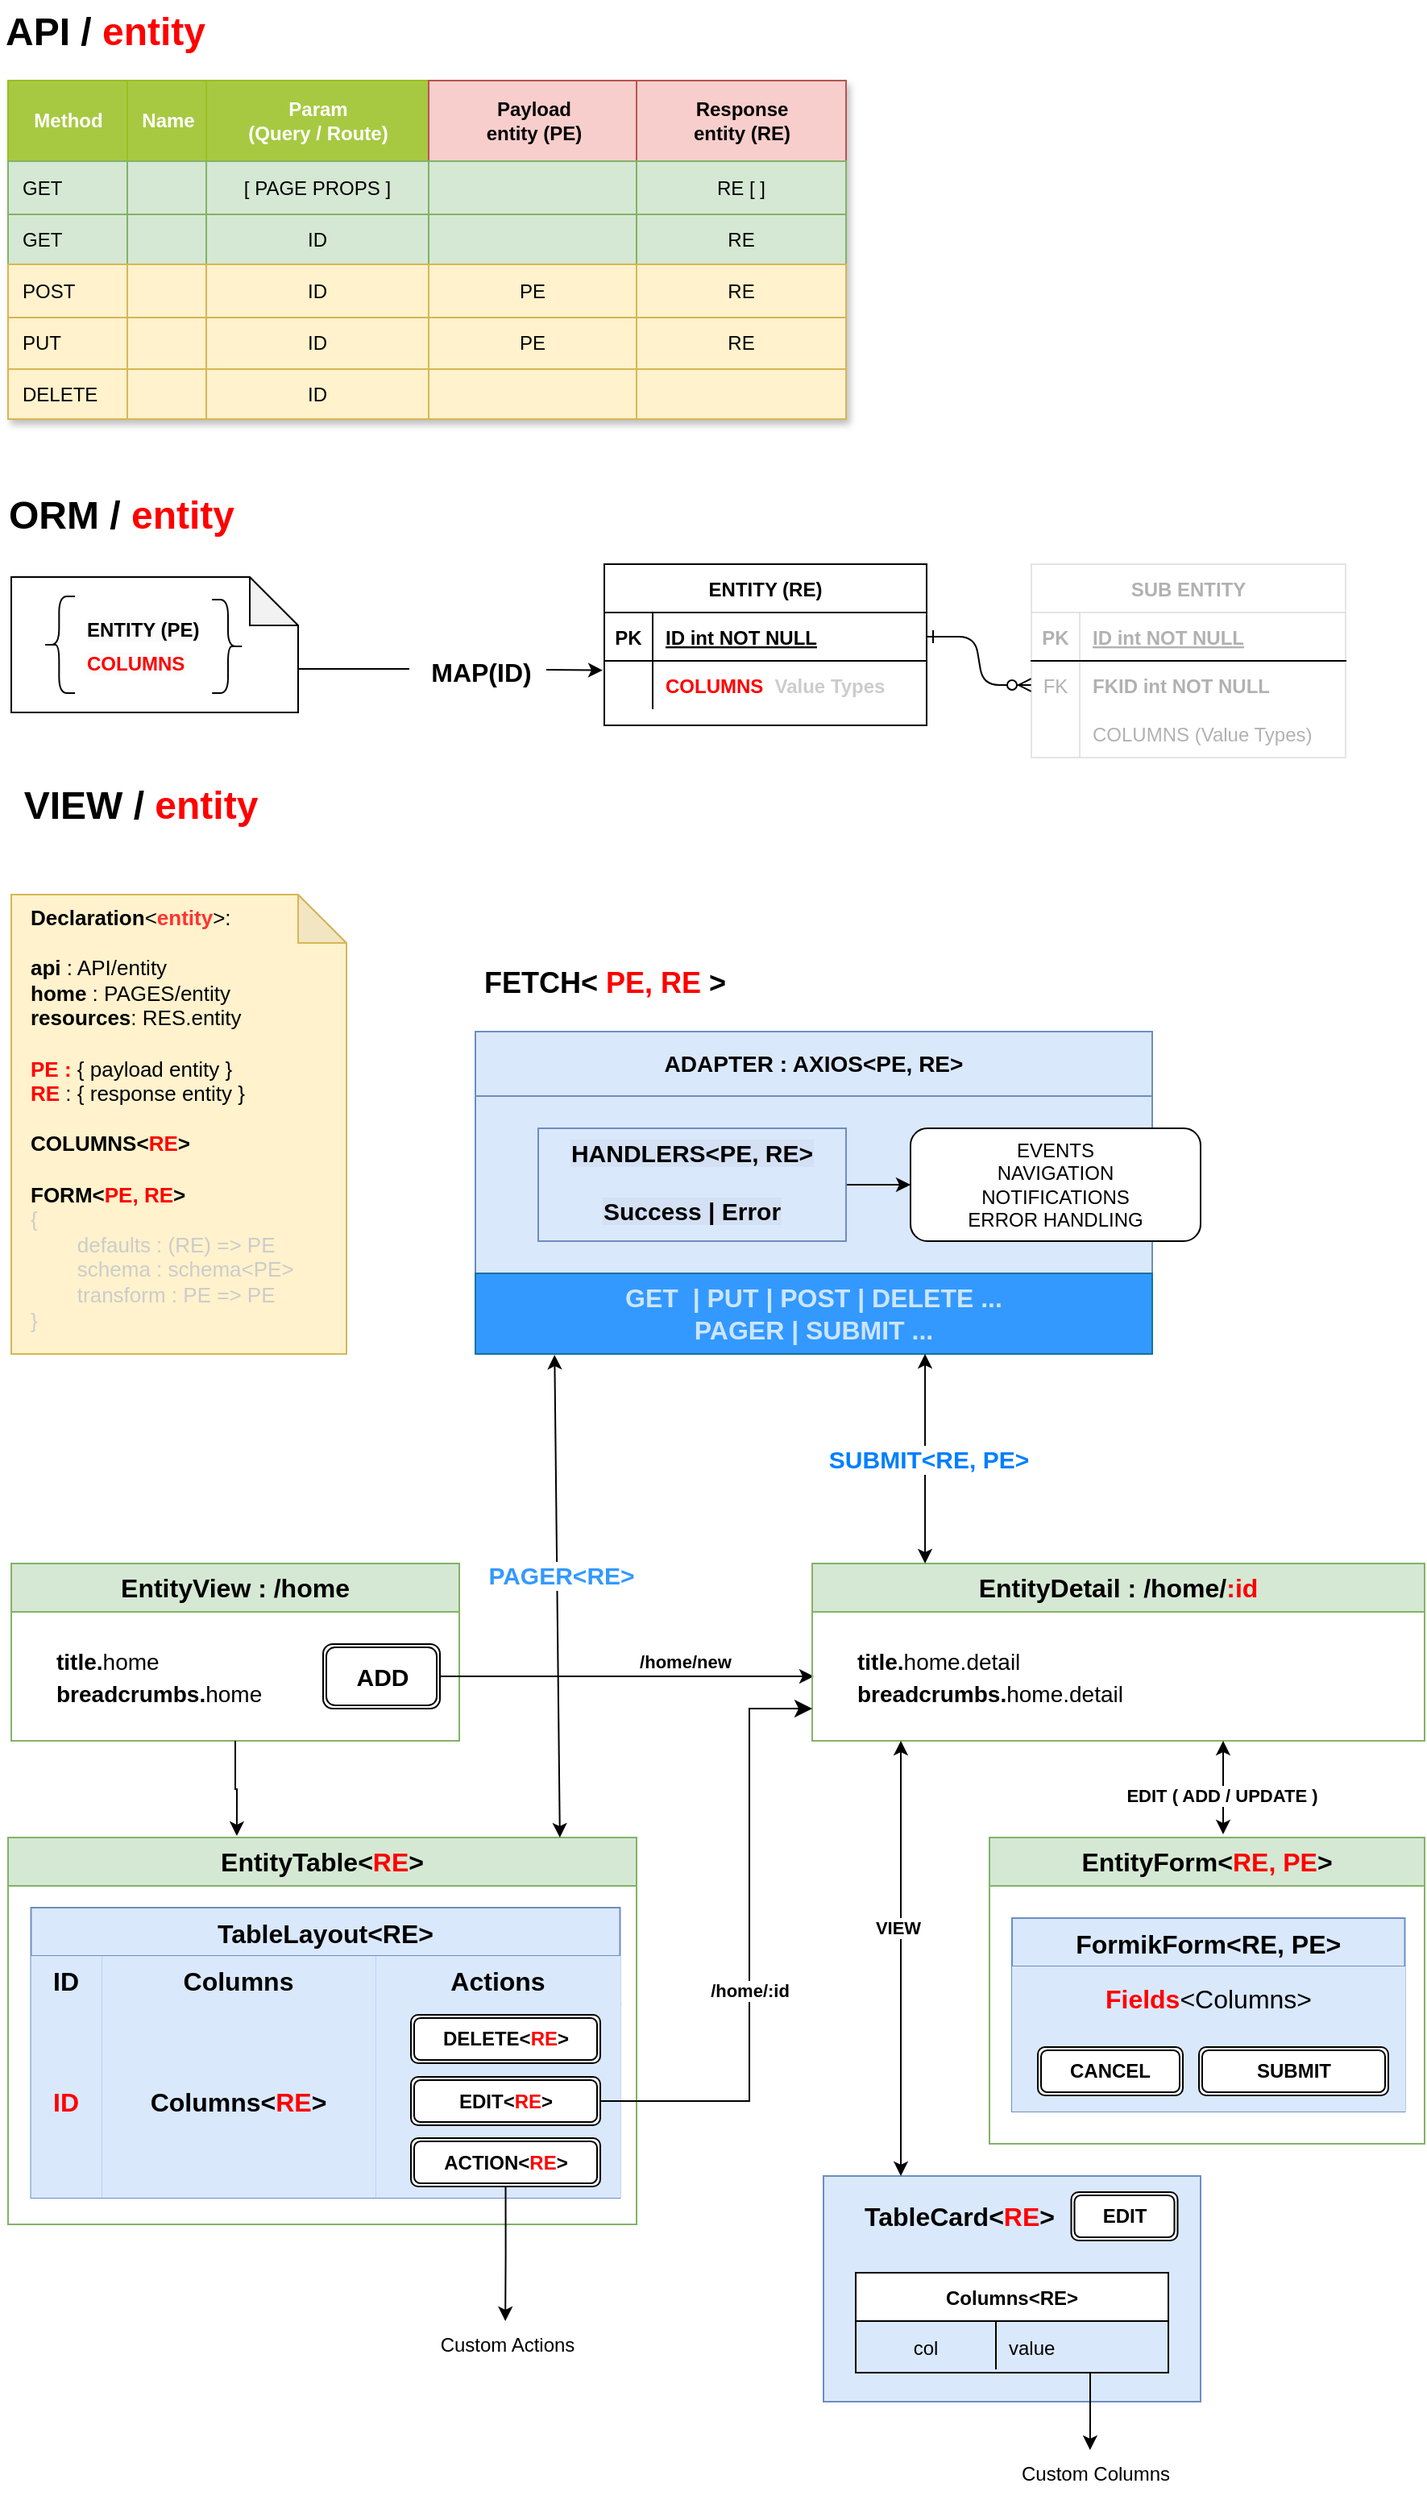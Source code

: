 <mxfile version="24.5.2" type="github">
  <diagram id="R2lEEEUBdFMjLlhIrx00" name="Page-1">
    <mxGraphModel dx="970" dy="598" grid="1" gridSize="10" guides="1" tooltips="1" connect="1" arrows="1" fold="1" page="1" pageScale="1" pageWidth="1169" pageHeight="827" math="0" shadow="0" extFonts="Permanent Marker^https://fonts.googleapis.com/css?family=Permanent+Marker">
      <root>
        <mxCell id="0" />
        <mxCell id="1" parent="0" />
        <mxCell id="C-vyLk0tnHw3VtMMgP7b-1" value="" style="edgeStyle=entityRelationEdgeStyle;endArrow=ERzeroToMany;startArrow=ERone;endFill=1;startFill=0;" parent="1" source="C-vyLk0tnHw3VtMMgP7b-24" target="C-vyLk0tnHw3VtMMgP7b-6" edge="1">
          <mxGeometry width="100" height="100" relative="1" as="geometry">
            <mxPoint x="340" y="1030" as="sourcePoint" />
            <mxPoint x="440" y="930" as="targetPoint" />
          </mxGeometry>
        </mxCell>
        <mxCell id="C-vyLk0tnHw3VtMMgP7b-2" value="SUB ENTITY" style="shape=table;startSize=30;container=1;collapsible=1;childLayout=tableLayout;fixedRows=1;rowLines=0;fontStyle=1;align=center;resizeLast=1;opacity=50;strokeColor=#CCCCCC;textOpacity=30;" parent="1" vertex="1">
          <mxGeometry x="725" y="430" width="195" height="120" as="geometry" />
        </mxCell>
        <mxCell id="C-vyLk0tnHw3VtMMgP7b-3" value="" style="shape=partialRectangle;collapsible=0;dropTarget=0;pointerEvents=0;fillColor=none;points=[[0,0.5],[1,0.5]];portConstraint=eastwest;top=0;left=0;right=0;bottom=1;" parent="C-vyLk0tnHw3VtMMgP7b-2" vertex="1">
          <mxGeometry y="30" width="195" height="30" as="geometry" />
        </mxCell>
        <mxCell id="C-vyLk0tnHw3VtMMgP7b-4" value="PK" style="shape=partialRectangle;overflow=hidden;connectable=0;fillColor=none;top=0;left=0;bottom=0;right=0;fontStyle=1;textOpacity=30;" parent="C-vyLk0tnHw3VtMMgP7b-3" vertex="1">
          <mxGeometry width="30" height="30" as="geometry">
            <mxRectangle width="30" height="30" as="alternateBounds" />
          </mxGeometry>
        </mxCell>
        <mxCell id="C-vyLk0tnHw3VtMMgP7b-5" value="ID int NOT NULL " style="shape=partialRectangle;overflow=hidden;connectable=0;fillColor=none;top=0;left=0;bottom=0;right=0;align=left;spacingLeft=6;fontStyle=5;textOpacity=30;" parent="C-vyLk0tnHw3VtMMgP7b-3" vertex="1">
          <mxGeometry x="30" width="165" height="30" as="geometry">
            <mxRectangle width="165" height="30" as="alternateBounds" />
          </mxGeometry>
        </mxCell>
        <mxCell id="C-vyLk0tnHw3VtMMgP7b-6" value="" style="shape=partialRectangle;collapsible=0;dropTarget=0;pointerEvents=0;fillColor=none;points=[[0,0.5],[1,0.5]];portConstraint=eastwest;top=0;left=0;right=0;bottom=0;" parent="C-vyLk0tnHw3VtMMgP7b-2" vertex="1">
          <mxGeometry y="60" width="195" height="30" as="geometry" />
        </mxCell>
        <mxCell id="C-vyLk0tnHw3VtMMgP7b-7" value="FK" style="shape=partialRectangle;overflow=hidden;connectable=0;fillColor=none;top=0;left=0;bottom=0;right=0;textOpacity=30;" parent="C-vyLk0tnHw3VtMMgP7b-6" vertex="1">
          <mxGeometry width="30" height="30" as="geometry">
            <mxRectangle width="30" height="30" as="alternateBounds" />
          </mxGeometry>
        </mxCell>
        <mxCell id="C-vyLk0tnHw3VtMMgP7b-8" value="FKID int NOT NULL" style="shape=partialRectangle;overflow=hidden;connectable=0;fillColor=none;top=0;left=0;bottom=0;right=0;align=left;spacingLeft=6;fontStyle=1;textOpacity=30;" parent="C-vyLk0tnHw3VtMMgP7b-6" vertex="1">
          <mxGeometry x="30" width="165" height="30" as="geometry">
            <mxRectangle width="165" height="30" as="alternateBounds" />
          </mxGeometry>
        </mxCell>
        <mxCell id="C-vyLk0tnHw3VtMMgP7b-9" value="" style="shape=partialRectangle;collapsible=0;dropTarget=0;pointerEvents=0;fillColor=none;points=[[0,0.5],[1,0.5]];portConstraint=eastwest;top=0;left=0;right=0;bottom=0;" parent="C-vyLk0tnHw3VtMMgP7b-2" vertex="1">
          <mxGeometry y="90" width="195" height="30" as="geometry" />
        </mxCell>
        <mxCell id="C-vyLk0tnHw3VtMMgP7b-10" value="" style="shape=partialRectangle;overflow=hidden;connectable=0;fillColor=none;top=0;left=0;bottom=0;right=0;textOpacity=30;" parent="C-vyLk0tnHw3VtMMgP7b-9" vertex="1">
          <mxGeometry width="30" height="30" as="geometry">
            <mxRectangle width="30" height="30" as="alternateBounds" />
          </mxGeometry>
        </mxCell>
        <mxCell id="C-vyLk0tnHw3VtMMgP7b-11" value="COLUMNS (Value Types)" style="shape=partialRectangle;overflow=hidden;connectable=0;fillColor=none;top=0;left=0;bottom=0;right=0;align=left;spacingLeft=6;textOpacity=30;" parent="C-vyLk0tnHw3VtMMgP7b-9" vertex="1">
          <mxGeometry x="30" width="165" height="30" as="geometry">
            <mxRectangle width="165" height="30" as="alternateBounds" />
          </mxGeometry>
        </mxCell>
        <mxCell id="C-vyLk0tnHw3VtMMgP7b-23" value="ENTITY (RE)" style="shape=table;startSize=30;container=1;collapsible=1;childLayout=tableLayout;fixedRows=1;rowLines=0;fontStyle=1;align=center;resizeLast=1;fontColor=#000000;" parent="1" vertex="1">
          <mxGeometry x="460" y="430" width="200" height="100" as="geometry" />
        </mxCell>
        <mxCell id="C-vyLk0tnHw3VtMMgP7b-24" value="" style="shape=partialRectangle;collapsible=0;dropTarget=0;pointerEvents=0;fillColor=none;points=[[0,0.5],[1,0.5]];portConstraint=eastwest;top=0;left=0;right=0;bottom=1;" parent="C-vyLk0tnHw3VtMMgP7b-23" vertex="1">
          <mxGeometry y="30" width="200" height="30" as="geometry" />
        </mxCell>
        <mxCell id="C-vyLk0tnHw3VtMMgP7b-25" value="PK" style="shape=partialRectangle;overflow=hidden;connectable=0;fillColor=none;top=0;left=0;bottom=0;right=0;fontStyle=1;" parent="C-vyLk0tnHw3VtMMgP7b-24" vertex="1">
          <mxGeometry width="30" height="30" as="geometry">
            <mxRectangle width="30" height="30" as="alternateBounds" />
          </mxGeometry>
        </mxCell>
        <mxCell id="C-vyLk0tnHw3VtMMgP7b-26" value="ID int NOT NULL " style="shape=partialRectangle;overflow=hidden;connectable=0;fillColor=none;top=0;left=0;bottom=0;right=0;align=left;spacingLeft=6;fontStyle=5;" parent="C-vyLk0tnHw3VtMMgP7b-24" vertex="1">
          <mxGeometry x="30" width="170" height="30" as="geometry">
            <mxRectangle width="170" height="30" as="alternateBounds" />
          </mxGeometry>
        </mxCell>
        <mxCell id="C-vyLk0tnHw3VtMMgP7b-27" value="" style="shape=partialRectangle;collapsible=0;dropTarget=0;pointerEvents=0;fillColor=none;points=[[0,0.5],[1,0.5]];portConstraint=eastwest;top=0;left=0;right=0;bottom=0;" parent="C-vyLk0tnHw3VtMMgP7b-23" vertex="1">
          <mxGeometry y="60" width="200" height="30" as="geometry" />
        </mxCell>
        <mxCell id="C-vyLk0tnHw3VtMMgP7b-28" value="" style="shape=partialRectangle;overflow=hidden;connectable=0;fillColor=none;top=0;left=0;bottom=0;right=0;" parent="C-vyLk0tnHw3VtMMgP7b-27" vertex="1">
          <mxGeometry width="30" height="30" as="geometry">
            <mxRectangle width="30" height="30" as="alternateBounds" />
          </mxGeometry>
        </mxCell>
        <mxCell id="C-vyLk0tnHw3VtMMgP7b-29" value="COLUMNS" style="shape=partialRectangle;overflow=hidden;connectable=0;fillColor=none;top=0;left=0;bottom=0;right=0;align=left;spacingLeft=6;fontColor=#FF0000;fontStyle=1" parent="C-vyLk0tnHw3VtMMgP7b-27" vertex="1">
          <mxGeometry x="30" width="170" height="30" as="geometry">
            <mxRectangle width="170" height="30" as="alternateBounds" />
          </mxGeometry>
        </mxCell>
        <mxCell id="YahrEmIbVGKIaJTnLxun-7" value="Assets" style="childLayout=tableLayout;recursiveResize=0;strokeColor=#98bf21;fillColor=#A7C942;shadow=1;" parent="1" vertex="1">
          <mxGeometry x="90" y="130" width="520" height="210" as="geometry" />
        </mxCell>
        <mxCell id="YahrEmIbVGKIaJTnLxun-8" style="shape=tableRow;horizontal=0;startSize=0;swimlaneHead=0;swimlaneBody=0;top=0;left=0;bottom=0;right=0;dropTarget=0;collapsible=0;recursiveResize=0;expand=0;fontStyle=0;strokeColor=inherit;fillColor=#ffffff;" parent="YahrEmIbVGKIaJTnLxun-7" vertex="1">
          <mxGeometry width="520" height="50" as="geometry" />
        </mxCell>
        <mxCell id="YahrEmIbVGKIaJTnLxun-68" value="Method" style="connectable=0;recursiveResize=0;strokeColor=inherit;fillColor=#A7C942;align=center;fontStyle=1;fontColor=#FFFFFF;html=1;" parent="YahrEmIbVGKIaJTnLxun-8" vertex="1">
          <mxGeometry width="74" height="50" as="geometry">
            <mxRectangle width="74" height="50" as="alternateBounds" />
          </mxGeometry>
        </mxCell>
        <mxCell id="YahrEmIbVGKIaJTnLxun-57" value="Name" style="connectable=0;recursiveResize=0;strokeColor=inherit;fillColor=#A7C942;align=center;fontStyle=1;fontColor=#FFFFFF;html=1;" parent="YahrEmIbVGKIaJTnLxun-8" vertex="1">
          <mxGeometry x="74" width="49" height="50" as="geometry">
            <mxRectangle width="49" height="50" as="alternateBounds" />
          </mxGeometry>
        </mxCell>
        <mxCell id="YahrEmIbVGKIaJTnLxun-9" value="Param&lt;div&gt;(Query / Route)&lt;/div&gt;" style="connectable=0;recursiveResize=0;strokeColor=inherit;fillColor=#A7C942;align=center;fontStyle=1;fontColor=#FFFFFF;html=1;" parent="YahrEmIbVGKIaJTnLxun-8" vertex="1">
          <mxGeometry x="123" width="138" height="50" as="geometry">
            <mxRectangle width="138" height="50" as="alternateBounds" />
          </mxGeometry>
        </mxCell>
        <mxCell id="YahrEmIbVGKIaJTnLxun-10" value="Payload&lt;div&gt;entity (PE)&lt;/div&gt;" style="connectable=0;recursiveResize=0;strokeColor=#b85450;fillColor=#f8cecc;align=center;fontStyle=1;html=1;" parent="YahrEmIbVGKIaJTnLxun-8" vertex="1">
          <mxGeometry x="261" width="129" height="50" as="geometry">
            <mxRectangle width="129" height="50" as="alternateBounds" />
          </mxGeometry>
        </mxCell>
        <mxCell id="YahrEmIbVGKIaJTnLxun-11" value="Response&lt;div&gt;entity (RE)&lt;/div&gt;" style="connectable=0;recursiveResize=0;strokeColor=#b85450;fillColor=#f8cecc;align=center;fontStyle=1;html=1;" parent="YahrEmIbVGKIaJTnLxun-8" vertex="1">
          <mxGeometry x="390" width="130" height="50" as="geometry">
            <mxRectangle width="130" height="50" as="alternateBounds" />
          </mxGeometry>
        </mxCell>
        <mxCell id="YahrEmIbVGKIaJTnLxun-12" value="" style="shape=tableRow;horizontal=0;startSize=0;swimlaneHead=0;swimlaneBody=0;top=0;left=0;bottom=0;right=0;dropTarget=0;collapsible=0;recursiveResize=0;expand=0;fontStyle=0;strokeColor=inherit;fillColor=#ffffff;" parent="YahrEmIbVGKIaJTnLxun-7" vertex="1">
          <mxGeometry y="50" width="520" height="33" as="geometry" />
        </mxCell>
        <mxCell id="YahrEmIbVGKIaJTnLxun-69" value="GET" style="connectable=0;recursiveResize=0;strokeColor=#82b366;fillColor=#d5e8d4;align=left;whiteSpace=wrap;html=1;spacingLeft=7;" parent="YahrEmIbVGKIaJTnLxun-12" vertex="1">
          <mxGeometry width="74" height="33" as="geometry">
            <mxRectangle width="74" height="33" as="alternateBounds" />
          </mxGeometry>
        </mxCell>
        <mxCell id="YahrEmIbVGKIaJTnLxun-58" value="" style="connectable=0;recursiveResize=0;strokeColor=#82b366;fillColor=#d5e8d4;align=center;whiteSpace=wrap;html=1;" parent="YahrEmIbVGKIaJTnLxun-12" vertex="1">
          <mxGeometry x="74" width="49" height="33" as="geometry">
            <mxRectangle width="49" height="33" as="alternateBounds" />
          </mxGeometry>
        </mxCell>
        <mxCell id="YahrEmIbVGKIaJTnLxun-13" value="[ PAGE PROPS ]" style="connectable=0;recursiveResize=0;strokeColor=#82b366;fillColor=#d5e8d4;align=center;whiteSpace=wrap;html=1;" parent="YahrEmIbVGKIaJTnLxun-12" vertex="1">
          <mxGeometry x="123" width="138" height="33" as="geometry">
            <mxRectangle width="138" height="33" as="alternateBounds" />
          </mxGeometry>
        </mxCell>
        <mxCell id="YahrEmIbVGKIaJTnLxun-14" value="" style="connectable=0;recursiveResize=0;strokeColor=#82b366;fillColor=#d5e8d4;align=center;whiteSpace=wrap;html=1;" parent="YahrEmIbVGKIaJTnLxun-12" vertex="1">
          <mxGeometry x="261" width="129" height="33" as="geometry">
            <mxRectangle width="129" height="33" as="alternateBounds" />
          </mxGeometry>
        </mxCell>
        <mxCell id="YahrEmIbVGKIaJTnLxun-15" value="RE [ ]" style="connectable=0;recursiveResize=0;strokeColor=#82b366;fillColor=#d5e8d4;align=center;whiteSpace=wrap;html=1;" parent="YahrEmIbVGKIaJTnLxun-12" vertex="1">
          <mxGeometry x="390" width="130" height="33" as="geometry">
            <mxRectangle width="130" height="33" as="alternateBounds" />
          </mxGeometry>
        </mxCell>
        <mxCell id="YahrEmIbVGKIaJTnLxun-16" value="" style="shape=tableRow;horizontal=0;startSize=0;swimlaneHead=0;swimlaneBody=0;top=0;left=0;bottom=0;right=0;dropTarget=0;collapsible=0;recursiveResize=0;expand=0;fontStyle=1;strokeColor=inherit;fillColor=#EAF2D3;" parent="YahrEmIbVGKIaJTnLxun-7" vertex="1">
          <mxGeometry y="83" width="520" height="31" as="geometry" />
        </mxCell>
        <mxCell id="YahrEmIbVGKIaJTnLxun-70" value="GET" style="connectable=0;recursiveResize=0;strokeColor=#82b366;fillColor=#d5e8d4;whiteSpace=wrap;html=1;align=left;spacingLeft=7;" parent="YahrEmIbVGKIaJTnLxun-16" vertex="1">
          <mxGeometry width="74" height="31" as="geometry">
            <mxRectangle width="74" height="31" as="alternateBounds" />
          </mxGeometry>
        </mxCell>
        <mxCell id="YahrEmIbVGKIaJTnLxun-59" value="" style="connectable=0;recursiveResize=0;strokeColor=#82b366;fillColor=#d5e8d4;whiteSpace=wrap;html=1;" parent="YahrEmIbVGKIaJTnLxun-16" vertex="1">
          <mxGeometry x="74" width="49" height="31" as="geometry">
            <mxRectangle width="49" height="31" as="alternateBounds" />
          </mxGeometry>
        </mxCell>
        <mxCell id="YahrEmIbVGKIaJTnLxun-17" value="ID" style="connectable=0;recursiveResize=0;strokeColor=#82b366;fillColor=#d5e8d4;whiteSpace=wrap;html=1;" parent="YahrEmIbVGKIaJTnLxun-16" vertex="1">
          <mxGeometry x="123" width="138" height="31" as="geometry">
            <mxRectangle width="138" height="31" as="alternateBounds" />
          </mxGeometry>
        </mxCell>
        <mxCell id="YahrEmIbVGKIaJTnLxun-18" value="" style="connectable=0;recursiveResize=0;strokeColor=#82b366;fillColor=#d5e8d4;whiteSpace=wrap;html=1;" parent="YahrEmIbVGKIaJTnLxun-16" vertex="1">
          <mxGeometry x="261" width="129" height="31" as="geometry">
            <mxRectangle width="129" height="31" as="alternateBounds" />
          </mxGeometry>
        </mxCell>
        <mxCell id="YahrEmIbVGKIaJTnLxun-19" value="RE" style="connectable=0;recursiveResize=0;strokeColor=#82b366;fillColor=#d5e8d4;whiteSpace=wrap;html=1;" parent="YahrEmIbVGKIaJTnLxun-16" vertex="1">
          <mxGeometry x="390" width="130" height="31" as="geometry">
            <mxRectangle width="130" height="31" as="alternateBounds" />
          </mxGeometry>
        </mxCell>
        <mxCell id="YahrEmIbVGKIaJTnLxun-20" value="" style="shape=tableRow;horizontal=0;startSize=0;swimlaneHead=0;swimlaneBody=0;top=0;left=0;bottom=0;right=0;dropTarget=0;collapsible=0;recursiveResize=0;expand=0;fontStyle=0;strokeColor=inherit;fillColor=#ffffff;" parent="YahrEmIbVGKIaJTnLxun-7" vertex="1">
          <mxGeometry y="114" width="520" height="33" as="geometry" />
        </mxCell>
        <mxCell id="YahrEmIbVGKIaJTnLxun-71" value="POST" style="connectable=0;recursiveResize=0;strokeColor=#d6b656;fillColor=#fff2cc;fontStyle=0;align=left;whiteSpace=wrap;html=1;spacingLeft=7;" parent="YahrEmIbVGKIaJTnLxun-20" vertex="1">
          <mxGeometry width="74" height="33" as="geometry">
            <mxRectangle width="74" height="33" as="alternateBounds" />
          </mxGeometry>
        </mxCell>
        <mxCell id="YahrEmIbVGKIaJTnLxun-60" style="connectable=0;recursiveResize=0;strokeColor=#d6b656;fillColor=#fff2cc;fontStyle=0;align=center;whiteSpace=wrap;html=1;" parent="YahrEmIbVGKIaJTnLxun-20" vertex="1">
          <mxGeometry x="74" width="49" height="33" as="geometry">
            <mxRectangle width="49" height="33" as="alternateBounds" />
          </mxGeometry>
        </mxCell>
        <mxCell id="YahrEmIbVGKIaJTnLxun-21" value="ID" style="connectable=0;recursiveResize=0;strokeColor=#d6b656;fillColor=#fff2cc;fontStyle=0;align=center;whiteSpace=wrap;html=1;" parent="YahrEmIbVGKIaJTnLxun-20" vertex="1">
          <mxGeometry x="123" width="138" height="33" as="geometry">
            <mxRectangle width="138" height="33" as="alternateBounds" />
          </mxGeometry>
        </mxCell>
        <mxCell id="YahrEmIbVGKIaJTnLxun-22" value="PE" style="connectable=0;recursiveResize=0;strokeColor=#d6b656;fillColor=#fff2cc;fontStyle=0;align=center;whiteSpace=wrap;html=1;" parent="YahrEmIbVGKIaJTnLxun-20" vertex="1">
          <mxGeometry x="261" width="129" height="33" as="geometry">
            <mxRectangle width="129" height="33" as="alternateBounds" />
          </mxGeometry>
        </mxCell>
        <mxCell id="YahrEmIbVGKIaJTnLxun-23" value="RE" style="connectable=0;recursiveResize=0;strokeColor=#d6b656;fillColor=#fff2cc;fontStyle=0;align=center;whiteSpace=wrap;html=1;" parent="YahrEmIbVGKIaJTnLxun-20" vertex="1">
          <mxGeometry x="390" width="130" height="33" as="geometry">
            <mxRectangle width="130" height="33" as="alternateBounds" />
          </mxGeometry>
        </mxCell>
        <mxCell id="YahrEmIbVGKIaJTnLxun-24" value="" style="shape=tableRow;horizontal=0;startSize=0;swimlaneHead=0;swimlaneBody=0;top=0;left=0;bottom=0;right=0;dropTarget=0;collapsible=0;recursiveResize=0;expand=0;fontStyle=1;strokeColor=inherit;fillColor=#EAF2D3;" parent="YahrEmIbVGKIaJTnLxun-7" vertex="1">
          <mxGeometry y="147" width="520" height="32" as="geometry" />
        </mxCell>
        <mxCell id="YahrEmIbVGKIaJTnLxun-72" value="PUT" style="connectable=0;recursiveResize=0;strokeColor=#d6b656;fillColor=#fff2cc;whiteSpace=wrap;html=1;align=left;spacingLeft=7;" parent="YahrEmIbVGKIaJTnLxun-24" vertex="1">
          <mxGeometry width="74" height="32" as="geometry">
            <mxRectangle width="74" height="32" as="alternateBounds" />
          </mxGeometry>
        </mxCell>
        <mxCell id="YahrEmIbVGKIaJTnLxun-61" style="connectable=0;recursiveResize=0;strokeColor=#d6b656;fillColor=#fff2cc;whiteSpace=wrap;html=1;" parent="YahrEmIbVGKIaJTnLxun-24" vertex="1">
          <mxGeometry x="74" width="49" height="32" as="geometry">
            <mxRectangle width="49" height="32" as="alternateBounds" />
          </mxGeometry>
        </mxCell>
        <mxCell id="YahrEmIbVGKIaJTnLxun-25" value="ID" style="connectable=0;recursiveResize=0;strokeColor=#d6b656;fillColor=#fff2cc;whiteSpace=wrap;html=1;" parent="YahrEmIbVGKIaJTnLxun-24" vertex="1">
          <mxGeometry x="123" width="138" height="32" as="geometry">
            <mxRectangle width="138" height="32" as="alternateBounds" />
          </mxGeometry>
        </mxCell>
        <mxCell id="YahrEmIbVGKIaJTnLxun-26" value="PE" style="connectable=0;recursiveResize=0;strokeColor=#d6b656;fillColor=#fff2cc;whiteSpace=wrap;html=1;" parent="YahrEmIbVGKIaJTnLxun-24" vertex="1">
          <mxGeometry x="261" width="129" height="32" as="geometry">
            <mxRectangle width="129" height="32" as="alternateBounds" />
          </mxGeometry>
        </mxCell>
        <mxCell id="YahrEmIbVGKIaJTnLxun-27" value="RE" style="connectable=0;recursiveResize=0;strokeColor=#d6b656;fillColor=#fff2cc;whiteSpace=wrap;html=1;" parent="YahrEmIbVGKIaJTnLxun-24" vertex="1">
          <mxGeometry x="390" width="130" height="32" as="geometry">
            <mxRectangle width="130" height="32" as="alternateBounds" />
          </mxGeometry>
        </mxCell>
        <mxCell id="YahrEmIbVGKIaJTnLxun-62" style="shape=tableRow;horizontal=0;startSize=0;swimlaneHead=0;swimlaneBody=0;top=0;left=0;bottom=0;right=0;dropTarget=0;collapsible=0;recursiveResize=0;expand=0;fontStyle=1;strokeColor=inherit;fillColor=#EAF2D3;" parent="YahrEmIbVGKIaJTnLxun-7" vertex="1">
          <mxGeometry y="179" width="520" height="31" as="geometry" />
        </mxCell>
        <mxCell id="YahrEmIbVGKIaJTnLxun-73" value="DELETE" style="connectable=0;recursiveResize=0;whiteSpace=wrap;html=1;align=left;spacingLeft=7;fillColor=#fff2cc;strokeColor=#d6b656;" parent="YahrEmIbVGKIaJTnLxun-62" vertex="1">
          <mxGeometry width="74" height="31" as="geometry">
            <mxRectangle width="74" height="31" as="alternateBounds" />
          </mxGeometry>
        </mxCell>
        <mxCell id="YahrEmIbVGKIaJTnLxun-63" style="connectable=0;recursiveResize=0;whiteSpace=wrap;html=1;fillColor=#fff2cc;strokeColor=#d6b656;" parent="YahrEmIbVGKIaJTnLxun-62" vertex="1">
          <mxGeometry x="74" width="49" height="31" as="geometry">
            <mxRectangle width="49" height="31" as="alternateBounds" />
          </mxGeometry>
        </mxCell>
        <mxCell id="YahrEmIbVGKIaJTnLxun-64" value="ID" style="connectable=0;recursiveResize=0;whiteSpace=wrap;html=1;fillColor=#fff2cc;strokeColor=#d6b656;" parent="YahrEmIbVGKIaJTnLxun-62" vertex="1">
          <mxGeometry x="123" width="138" height="31" as="geometry">
            <mxRectangle width="138" height="31" as="alternateBounds" />
          </mxGeometry>
        </mxCell>
        <mxCell id="YahrEmIbVGKIaJTnLxun-65" style="connectable=0;recursiveResize=0;whiteSpace=wrap;html=1;fillColor=#fff2cc;strokeColor=#d6b656;" parent="YahrEmIbVGKIaJTnLxun-62" vertex="1">
          <mxGeometry x="261" width="129" height="31" as="geometry">
            <mxRectangle width="129" height="31" as="alternateBounds" />
          </mxGeometry>
        </mxCell>
        <mxCell id="YahrEmIbVGKIaJTnLxun-66" style="connectable=0;recursiveResize=0;whiteSpace=wrap;html=1;fillColor=#fff2cc;strokeColor=#d6b656;" parent="YahrEmIbVGKIaJTnLxun-62" vertex="1">
          <mxGeometry x="390" width="130" height="31" as="geometry">
            <mxRectangle width="130" height="31" as="alternateBounds" />
          </mxGeometry>
        </mxCell>
        <mxCell id="YahrEmIbVGKIaJTnLxun-81" value="API /&amp;nbsp;&lt;font color=&quot;#ff0000&quot;&gt;entity&lt;/font&gt;" style="text;strokeColor=none;fillColor=none;html=1;fontSize=24;fontStyle=1;verticalAlign=middle;align=center;" parent="1" vertex="1">
          <mxGeometry x="100" y="80" width="100" height="40" as="geometry" />
        </mxCell>
        <mxCell id="YahrEmIbVGKIaJTnLxun-82" value="ORM /&amp;nbsp;&lt;font color=&quot;#ff0000&quot;&gt;entity&lt;/font&gt;" style="text;strokeColor=none;fillColor=none;html=1;fontSize=24;fontStyle=1;verticalAlign=middle;align=center;" parent="1" vertex="1">
          <mxGeometry x="110" y="380" width="100" height="40" as="geometry" />
        </mxCell>
        <UserObject label="&lt;b&gt;Value Types&lt;/b&gt;" placeholders="1" name="Variable" id="YahrEmIbVGKIaJTnLxun-83">
          <mxCell style="text;html=1;strokeColor=none;fillColor=none;align=center;verticalAlign=middle;whiteSpace=wrap;overflow=hidden;fontColor=#CCCCCC;" parent="1" vertex="1">
            <mxGeometry x="560" y="496" width="80" height="20" as="geometry" />
          </mxCell>
        </UserObject>
        <mxCell id="YahrEmIbVGKIaJTnLxun-85" value="VIEW /&amp;nbsp;&lt;font color=&quot;#ff0000&quot;&gt;entity&lt;/font&gt;" style="text;strokeColor=none;fillColor=none;html=1;fontSize=24;fontStyle=1;verticalAlign=middle;align=center;" parent="1" vertex="1">
          <mxGeometry x="122" y="560" width="100" height="40" as="geometry" />
        </mxCell>
        <mxCell id="YahrEmIbVGKIaJTnLxun-86" value="&lt;font style=&quot;font-size: 13px;&quot;&gt;&lt;b style=&quot;font-size: 13px;&quot;&gt;Declaration&lt;/b&gt;&amp;lt;&lt;b style=&quot;font-size: 13px;&quot;&gt;&lt;font color=&quot;#ff3333&quot; style=&quot;font-size: 13px;&quot;&gt;entity&lt;/font&gt;&lt;/b&gt;&amp;gt;:&lt;/font&gt;&lt;div style=&quot;font-size: 13px;&quot;&gt;&lt;font style=&quot;font-size: 13px;&quot;&gt;&lt;br style=&quot;font-size: 13px;&quot;&gt;&lt;/font&gt;&lt;div style=&quot;font-size: 13px;&quot;&gt;&lt;font style=&quot;font-size: 13px;&quot;&gt;&lt;b style=&quot;font-size: 13px;&quot;&gt;api&lt;/b&gt; : API/entity&lt;/font&gt;&lt;/div&gt;&lt;div style=&quot;font-size: 13px;&quot;&gt;&lt;font style=&quot;font-size: 13px;&quot;&gt;&lt;b style=&quot;font-size: 13px;&quot;&gt;home&lt;/b&gt; : PAGES/entity&lt;/font&gt;&lt;/div&gt;&lt;div style=&quot;font-size: 13px;&quot;&gt;&lt;span style=&quot;background-color: initial; font-size: 13px;&quot;&gt;&lt;font style=&quot;font-size: 13px;&quot;&gt;&lt;b style=&quot;font-size: 13px;&quot;&gt;resources&lt;/b&gt;: RES.entity&lt;/font&gt;&lt;/span&gt;&lt;/div&gt;&lt;div style=&quot;font-size: 13px;&quot;&gt;&lt;span style=&quot;background-color: initial; font-size: 13px;&quot;&gt;&lt;font style=&quot;font-size: 13px;&quot;&gt;&lt;br style=&quot;font-size: 13px;&quot;&gt;&lt;/font&gt;&lt;/span&gt;&lt;/div&gt;&lt;div style=&quot;font-size: 13px;&quot;&gt;&lt;div style=&quot;font-size: 13px;&quot;&gt;&lt;font style=&quot;font-size: 13px;&quot;&gt;&lt;b style=&quot;font-size: 13px;&quot;&gt;&lt;font color=&quot;#ff0000&quot; style=&quot;font-size: 13px;&quot;&gt;PE :&lt;/font&gt;&lt;/b&gt;&amp;nbsp;{ payload entity }&lt;/font&gt;&lt;/div&gt;&lt;div style=&quot;font-size: 13px;&quot;&gt;&lt;font style=&quot;font-size: 13px;&quot;&gt;&lt;font color=&quot;#ff0000&quot; style=&quot;background-color: initial; font-size: 13px;&quot;&gt;&lt;b style=&quot;font-size: 13px;&quot;&gt;RE&lt;/b&gt;&lt;/font&gt;&lt;span style=&quot;background-color: initial; font-size: 13px;&quot;&gt;&amp;nbsp;:&lt;/span&gt;&lt;span style=&quot;background-color: initial; font-size: 13px;&quot;&gt;&amp;nbsp;{ response entity }&lt;/span&gt;&lt;/font&gt;&lt;/div&gt;&lt;/div&gt;&lt;div style=&quot;font-size: 13px;&quot;&gt;&lt;span style=&quot;background-color: initial; font-size: 13px;&quot;&gt;&lt;font style=&quot;font-size: 13px;&quot;&gt;&lt;br style=&quot;font-size: 13px;&quot;&gt;&lt;/font&gt;&lt;/span&gt;&lt;/div&gt;&lt;div style=&quot;font-size: 13px;&quot;&gt;&lt;span style=&quot;background-color: initial; font-size: 13px;&quot;&gt;&lt;b style=&quot;font-size: 13px;&quot;&gt;&lt;font style=&quot;font-size: 13px;&quot;&gt;COLUMNS&amp;lt;&lt;font color=&quot;#ff0000&quot; style=&quot;font-size: 13px;&quot;&gt;RE&lt;/font&gt;&amp;gt;&lt;/font&gt;&lt;/b&gt;&lt;/span&gt;&lt;/div&gt;&lt;div style=&quot;font-size: 13px;&quot;&gt;&lt;span style=&quot;background-color: initial; font-size: 13px;&quot;&gt;&lt;b style=&quot;font-size: 13px;&quot;&gt;&lt;font style=&quot;font-size: 13px;&quot;&gt;&lt;br style=&quot;font-size: 13px;&quot;&gt;&lt;/font&gt;&lt;/b&gt;&lt;/span&gt;&lt;/div&gt;&lt;div style=&quot;font-size: 13px;&quot;&gt;&lt;div style=&quot;font-size: 13px;&quot;&gt;&lt;b style=&quot;font-size: 13px;&quot;&gt;&lt;font style=&quot;font-size: 13px;&quot;&gt;&lt;span style=&quot;background-color: initial; font-size: 13px;&quot;&gt;FORM&amp;lt;&lt;font color=&quot;#ff0000&quot; style=&quot;font-size: 13px;&quot;&gt;PE,&lt;/font&gt; &lt;font color=&quot;#ff0000&quot; style=&quot;font-size: 13px;&quot;&gt;RE&lt;/font&gt;&amp;gt;&lt;/span&gt;&lt;br style=&quot;font-size: 13px;&quot;&gt;&lt;/font&gt;&lt;/b&gt;&lt;/div&gt;&lt;/div&gt;&lt;/div&gt;&lt;div style=&quot;font-size: 13px;&quot;&gt;&lt;span style=&quot;background-color: initial; font-size: 13px;&quot;&gt;&lt;font color=&quot;#cccccc&quot; style=&quot;font-size: 13px;&quot;&gt;{&lt;/font&gt;&lt;/span&gt;&lt;/div&gt;&lt;div style=&quot;font-size: 13px;&quot;&gt;&lt;span style=&quot;background-color: initial; font-size: 13px;&quot;&gt;&lt;font color=&quot;#cccccc&quot; style=&quot;font-size: 13px;&quot;&gt;&lt;span style=&quot;white-space: pre; font-size: 13px;&quot;&gt;&#x9;&lt;/span&gt;defaults : (RE) =&amp;gt; PE&lt;br style=&quot;font-size: 13px;&quot;&gt;&lt;/font&gt;&lt;/span&gt;&lt;/div&gt;&lt;div style=&quot;font-size: 13px;&quot;&gt;&lt;span style=&quot;background-color: initial; font-size: 13px;&quot;&gt;&lt;font color=&quot;#cccccc&quot; style=&quot;font-size: 13px;&quot;&gt;&lt;span style=&quot;white-space: pre; font-size: 13px;&quot;&gt;&#x9;&lt;/span&gt;schema : schema&amp;lt;PE&amp;gt;&lt;/font&gt;&lt;/span&gt;&lt;/div&gt;&lt;div style=&quot;font-size: 13px;&quot;&gt;&lt;span style=&quot;background-color: initial; font-size: 13px;&quot;&gt;&lt;font color=&quot;#cccccc&quot; style=&quot;font-size: 13px;&quot;&gt;&lt;span style=&quot;white-space: pre; font-size: 13px;&quot;&gt;&#x9;&lt;/span&gt;transform : PE =&amp;gt; PE&amp;nbsp;&lt;br style=&quot;font-size: 13px;&quot;&gt;&lt;/font&gt;&lt;/span&gt;&lt;/div&gt;&lt;div style=&quot;font-size: 13px;&quot;&gt;&lt;span style=&quot;background-color: initial; font-size: 13px;&quot;&gt;&lt;font color=&quot;#cccccc&quot; style=&quot;font-size: 13px;&quot;&gt;}&lt;/font&gt;&lt;/span&gt;&lt;/div&gt;" style="shape=note;whiteSpace=wrap;html=1;backgroundOutline=1;darkOpacity=0.05;align=left;spacingLeft=10;verticalAlign=top;fontSize=13;fillColor=#fff2cc;strokeColor=#d6b656;" parent="1" vertex="1">
          <mxGeometry x="92" y="635" width="208" height="285" as="geometry" />
        </mxCell>
        <mxCell id="K0PCjT4belstwywt3aMA-4" value="FETCH&amp;lt;&amp;nbsp;&lt;font style=&quot;font-size: 18px;&quot; color=&quot;#ff0000&quot;&gt;PE, RE&amp;nbsp;&lt;/font&gt;&lt;font style=&quot;font-size: 18px;&quot;&gt;&amp;gt;&lt;/font&gt;" style="text;strokeColor=none;fillColor=none;html=1;fontSize=18;fontStyle=1;verticalAlign=middle;align=center;" vertex="1" parent="1">
          <mxGeometry x="410" y="670" width="100" height="40" as="geometry" />
        </mxCell>
        <mxCell id="K0PCjT4belstwywt3aMA-7" value="&lt;font style=&quot;font-size: 16px;&quot;&gt;EntityView : /home&lt;/font&gt;" style="swimlane;whiteSpace=wrap;html=1;startSize=30;fillColor=#d5e8d4;strokeColor=#82b366;" vertex="1" parent="1">
          <mxGeometry x="92" y="1050" width="278" height="110" as="geometry" />
        </mxCell>
        <mxCell id="K0PCjT4belstwywt3aMA-88" style="edgeStyle=orthogonalEdgeStyle;rounded=0;orthogonalLoop=1;jettySize=auto;html=1;exitX=1;exitY=0.5;exitDx=0;exitDy=0;" edge="1" parent="K0PCjT4belstwywt3aMA-7" source="K0PCjT4belstwywt3aMA-23">
          <mxGeometry relative="1" as="geometry">
            <mxPoint x="498" y="70" as="targetPoint" />
          </mxGeometry>
        </mxCell>
        <mxCell id="K0PCjT4belstwywt3aMA-120" value="&lt;span style=&quot;font-weight: 700; text-align: right;&quot;&gt;&amp;nbsp;/home/new&amp;nbsp;&lt;/span&gt;" style="edgeLabel;html=1;align=left;verticalAlign=bottom;resizable=0;points=[];labelPosition=right;verticalLabelPosition=top;" vertex="1" connectable="0" parent="K0PCjT4belstwywt3aMA-88">
          <mxGeometry x="0.028" y="1" relative="1" as="geometry">
            <mxPoint as="offset" />
          </mxGeometry>
        </mxCell>
        <mxCell id="K0PCjT4belstwywt3aMA-23" value="&lt;b&gt;&lt;font style=&quot;font-size: 15px;&quot;&gt;ADD&lt;/font&gt;&lt;/b&gt;" style="shape=ext;double=1;rounded=1;whiteSpace=wrap;html=1;" vertex="1" parent="K0PCjT4belstwywt3aMA-7">
          <mxGeometry x="193.5" y="50" width="72.5" height="40" as="geometry" />
        </mxCell>
        <UserObject label="&lt;b style=&quot;font-size: 14px;&quot;&gt;breadcrumbs.&lt;/b&gt;home" placeholders="1" name="Variable" id="K0PCjT4belstwywt3aMA-26">
          <mxCell style="text;html=1;strokeColor=none;fillColor=none;align=left;verticalAlign=middle;whiteSpace=wrap;overflow=hidden;fontSize=14;" vertex="1" parent="K0PCjT4belstwywt3aMA-7">
            <mxGeometry x="26" y="70" width="167.5" height="20" as="geometry" />
          </mxCell>
        </UserObject>
        <UserObject label="&lt;b style=&quot;font-size: 14px;&quot;&gt;title.&lt;/b&gt;home" placeholders="1" name="Variable" id="K0PCjT4belstwywt3aMA-29">
          <mxCell style="text;html=1;strokeColor=none;fillColor=none;align=left;verticalAlign=middle;whiteSpace=wrap;overflow=hidden;fontSize=14;" vertex="1" parent="K0PCjT4belstwywt3aMA-7">
            <mxGeometry x="26" y="50" width="167.5" height="20" as="geometry" />
          </mxCell>
        </UserObject>
        <mxCell id="K0PCjT4belstwywt3aMA-46" value="&lt;font style=&quot;font-size: 16px;&quot;&gt;EntityDetail : /home/&lt;font style=&quot;font-size: 16px;&quot; color=&quot;#ff0000&quot;&gt;:id&lt;/font&gt;&lt;/font&gt;" style="swimlane;whiteSpace=wrap;html=1;startSize=30;fillColor=#d5e8d4;strokeColor=#82b366;" vertex="1" parent="1">
          <mxGeometry x="589" y="1050" width="380" height="110" as="geometry" />
        </mxCell>
        <UserObject label="&lt;b style=&quot;font-size: 14px;&quot;&gt;breadcrumbs.&lt;/b&gt;home.detail" placeholders="1" name="Variable" id="K0PCjT4belstwywt3aMA-58">
          <mxCell style="text;html=1;strokeColor=none;fillColor=none;align=left;verticalAlign=middle;whiteSpace=wrap;overflow=hidden;fontSize=14;" vertex="1" parent="K0PCjT4belstwywt3aMA-46">
            <mxGeometry x="26" y="70" width="167.5" height="20" as="geometry" />
          </mxCell>
        </UserObject>
        <UserObject label="&lt;b style=&quot;font-size: 14px;&quot;&gt;title.&lt;/b&gt;home.detail" placeholders="1" name="Variable" id="K0PCjT4belstwywt3aMA-59">
          <mxCell style="text;html=1;strokeColor=none;fillColor=none;align=left;verticalAlign=middle;whiteSpace=wrap;overflow=hidden;fontSize=14;" vertex="1" parent="K0PCjT4belstwywt3aMA-46">
            <mxGeometry x="26" y="50" width="167.5" height="20" as="geometry" />
          </mxCell>
        </UserObject>
        <mxCell id="K0PCjT4belstwywt3aMA-83" value="&lt;div&gt;&lt;span style=&quot;font-size: 16px; text-wrap: nowrap;&quot;&gt;EntityTable&amp;lt;&lt;font color=&quot;#ff0000&quot;&gt;RE&lt;/font&gt;&amp;gt;&lt;/span&gt;&lt;/div&gt;" style="swimlane;whiteSpace=wrap;html=1;startSize=30;fillColor=#d5e8d4;strokeColor=#82b366;" vertex="1" parent="1">
          <mxGeometry x="90" y="1220" width="390" height="240" as="geometry" />
        </mxCell>
        <mxCell id="K0PCjT4belstwywt3aMA-8" value="TableLayout&lt;RE&gt;" style="shape=table;startSize=30;container=1;collapsible=0;childLayout=tableLayout;strokeColor=#6c8ebf;fontSize=16;fillColor=#dae8fc;fontStyle=1" vertex="1" parent="K0PCjT4belstwywt3aMA-83">
          <mxGeometry x="14.25" y="43.5" width="365.5" height="180" as="geometry" />
        </mxCell>
        <mxCell id="K0PCjT4belstwywt3aMA-9" value="" style="shape=tableRow;horizontal=0;startSize=0;swimlaneHead=0;swimlaneBody=0;strokeColor=inherit;top=0;left=0;bottom=0;right=0;collapsible=0;dropTarget=0;fillColor=none;points=[[0,0.5],[1,0.5]];portConstraint=eastwest;fontSize=16;" vertex="1" parent="K0PCjT4belstwywt3aMA-8">
          <mxGeometry y="30" width="365.5" height="30" as="geometry" />
        </mxCell>
        <mxCell id="K0PCjT4belstwywt3aMA-10" value="&lt;b&gt;ID&lt;/b&gt;" style="shape=partialRectangle;html=1;whiteSpace=wrap;connectable=0;strokeColor=#000000;overflow=hidden;fillColor=#dae8fc;top=0;left=0;bottom=0;right=0;pointerEvents=1;fontSize=16;" vertex="1" parent="K0PCjT4belstwywt3aMA-9">
          <mxGeometry width="44" height="30" as="geometry">
            <mxRectangle width="44" height="30" as="alternateBounds" />
          </mxGeometry>
        </mxCell>
        <mxCell id="K0PCjT4belstwywt3aMA-11" value="&lt;b&gt;Columns&lt;/b&gt;" style="shape=partialRectangle;html=1;whiteSpace=wrap;connectable=0;strokeColor=#000000;overflow=hidden;fillColor=#dae8fc;top=0;left=0;bottom=0;right=0;pointerEvents=1;fontSize=16;" vertex="1" parent="K0PCjT4belstwywt3aMA-9">
          <mxGeometry x="44" width="170" height="30" as="geometry">
            <mxRectangle width="170" height="30" as="alternateBounds" />
          </mxGeometry>
        </mxCell>
        <mxCell id="K0PCjT4belstwywt3aMA-12" value="&lt;b&gt;Actions&lt;/b&gt;" style="shape=partialRectangle;html=1;whiteSpace=wrap;connectable=0;strokeColor=#000000;overflow=hidden;fillColor=#dae8fc;top=0;left=0;bottom=0;right=0;pointerEvents=1;fontSize=16;" vertex="1" parent="K0PCjT4belstwywt3aMA-9">
          <mxGeometry x="214" width="152" height="30" as="geometry">
            <mxRectangle width="152" height="30" as="alternateBounds" />
          </mxGeometry>
        </mxCell>
        <mxCell id="K0PCjT4belstwywt3aMA-13" value="" style="shape=tableRow;horizontal=0;startSize=0;swimlaneHead=0;swimlaneBody=0;strokeColor=inherit;top=0;left=0;bottom=0;right=0;collapsible=0;dropTarget=0;fillColor=none;points=[[0,0.5],[1,0.5]];portConstraint=eastwest;fontSize=16;" vertex="1" parent="K0PCjT4belstwywt3aMA-8">
          <mxGeometry y="60" width="365.5" height="120" as="geometry" />
        </mxCell>
        <mxCell id="K0PCjT4belstwywt3aMA-14" value="&lt;b&gt;&lt;font color=&quot;#ff0000&quot;&gt;ID&lt;/font&gt;&lt;/b&gt;" style="shape=partialRectangle;html=1;whiteSpace=wrap;connectable=0;strokeColor=#000000;overflow=hidden;fillColor=#dae8fc;top=0;left=0;bottom=0;right=0;pointerEvents=1;fontSize=16;" vertex="1" parent="K0PCjT4belstwywt3aMA-13">
          <mxGeometry width="44" height="120" as="geometry">
            <mxRectangle width="44" height="120" as="alternateBounds" />
          </mxGeometry>
        </mxCell>
        <mxCell id="K0PCjT4belstwywt3aMA-15" value="&lt;b&gt;Columns&amp;lt;&lt;font color=&quot;#ff0000&quot;&gt;RE&lt;/font&gt;&amp;gt;&lt;/b&gt;" style="shape=partialRectangle;html=1;whiteSpace=wrap;connectable=0;strokeColor=#000000;overflow=hidden;fillColor=#dae8fc;top=0;left=0;bottom=0;right=0;pointerEvents=1;fontSize=16;" vertex="1" parent="K0PCjT4belstwywt3aMA-13">
          <mxGeometry x="44" width="170" height="120" as="geometry">
            <mxRectangle width="170" height="120" as="alternateBounds" />
          </mxGeometry>
        </mxCell>
        <mxCell id="K0PCjT4belstwywt3aMA-16" value="" style="shape=partialRectangle;html=1;whiteSpace=wrap;connectable=0;strokeColor=#000000;overflow=hidden;fillColor=#dae8fc;top=0;left=0;bottom=0;right=0;pointerEvents=1;fontSize=16;" vertex="1" parent="K0PCjT4belstwywt3aMA-13">
          <mxGeometry x="214" width="152" height="120" as="geometry">
            <mxRectangle width="152" height="120" as="alternateBounds" />
          </mxGeometry>
        </mxCell>
        <mxCell id="K0PCjT4belstwywt3aMA-25" value="&lt;b&gt;DELETE&amp;lt;&lt;font color=&quot;#ff0000&quot;&gt;RE&lt;/font&gt;&amp;gt;&lt;/b&gt;" style="shape=ext;double=1;rounded=1;whiteSpace=wrap;html=1;" vertex="1" parent="K0PCjT4belstwywt3aMA-83">
          <mxGeometry x="250" y="110" width="117.5" height="30" as="geometry" />
        </mxCell>
        <mxCell id="K0PCjT4belstwywt3aMA-24" value="&lt;b&gt;EDIT&amp;lt;&lt;font color=&quot;#ff0000&quot;&gt;RE&lt;/font&gt;&amp;gt;&lt;/b&gt;" style="shape=ext;double=1;rounded=1;whiteSpace=wrap;html=1;" vertex="1" parent="K0PCjT4belstwywt3aMA-83">
          <mxGeometry x="250" y="148.5" width="117.5" height="30" as="geometry" />
        </mxCell>
        <mxCell id="K0PCjT4belstwywt3aMA-145" style="edgeStyle=orthogonalEdgeStyle;rounded=0;orthogonalLoop=1;jettySize=auto;html=1;exitX=0.5;exitY=1;exitDx=0;exitDy=0;" edge="1" parent="K0PCjT4belstwywt3aMA-83" source="K0PCjT4belstwywt3aMA-45">
          <mxGeometry relative="1" as="geometry">
            <mxPoint x="308.571" y="300" as="targetPoint" />
          </mxGeometry>
        </mxCell>
        <mxCell id="K0PCjT4belstwywt3aMA-45" value="&lt;b&gt;ACTION&amp;lt;&lt;font color=&quot;#ff0000&quot;&gt;RE&lt;/font&gt;&amp;gt;&lt;/b&gt;" style="shape=ext;double=1;rounded=1;whiteSpace=wrap;html=1;" vertex="1" parent="K0PCjT4belstwywt3aMA-83">
          <mxGeometry x="250" y="186.5" width="117.5" height="30" as="geometry" />
        </mxCell>
        <mxCell id="K0PCjT4belstwywt3aMA-91" value="" style="group" vertex="1" connectable="0" parent="1">
          <mxGeometry x="596" y="1430" width="234" height="140" as="geometry" />
        </mxCell>
        <mxCell id="K0PCjT4belstwywt3aMA-77" style="edgeStyle=orthogonalEdgeStyle;rounded=0;orthogonalLoop=1;jettySize=auto;html=1;exitX=0.5;exitY=1;exitDx=0;exitDy=0;" edge="1" parent="K0PCjT4belstwywt3aMA-91">
          <mxGeometry relative="1" as="geometry">
            <mxPoint x="99" y="140" as="sourcePoint" />
            <mxPoint x="99" y="140" as="targetPoint" />
          </mxGeometry>
        </mxCell>
        <mxCell id="K0PCjT4belstwywt3aMA-82" value="" style="rounded=0;whiteSpace=wrap;html=1;fillColor=#dae8fc;strokeColor=#6c8ebf;" vertex="1" parent="K0PCjT4belstwywt3aMA-91">
          <mxGeometry width="234" height="140" as="geometry" />
        </mxCell>
        <mxCell id="K0PCjT4belstwywt3aMA-78" value="&lt;b style=&quot;font-size: 16px;&quot;&gt;TableCard&amp;lt;&lt;font style=&quot;font-size: 16px;&quot; color=&quot;#ff0000&quot;&gt;RE&lt;/font&gt;&amp;gt;&lt;/b&gt;" style="text;html=1;align=center;verticalAlign=middle;resizable=0;points=[];autosize=1;strokeColor=none;fillColor=none;" vertex="1" parent="K0PCjT4belstwywt3aMA-91">
          <mxGeometry x="13.75" y="10" width="140" height="30" as="geometry" />
        </mxCell>
        <mxCell id="K0PCjT4belstwywt3aMA-60" value="&lt;b&gt;EDIT&lt;/b&gt;" style="shape=ext;double=1;rounded=1;whiteSpace=wrap;html=1;" vertex="1" parent="K0PCjT4belstwywt3aMA-91">
          <mxGeometry x="153.75" y="10" width="66" height="30" as="geometry" />
        </mxCell>
        <mxCell id="K0PCjT4belstwywt3aMA-149" style="edgeStyle=orthogonalEdgeStyle;rounded=0;orthogonalLoop=1;jettySize=auto;html=1;exitX=0.75;exitY=1;exitDx=0;exitDy=0;" edge="1" parent="K0PCjT4belstwywt3aMA-91" source="K0PCjT4belstwywt3aMA-67">
          <mxGeometry relative="1" as="geometry">
            <mxPoint x="165.429" y="170" as="targetPoint" />
          </mxGeometry>
        </mxCell>
        <mxCell id="K0PCjT4belstwywt3aMA-67" value="Columns&lt;RE&gt;" style="shape=table;startSize=30;container=1;collapsible=0;childLayout=tableLayout;fixedRows=1;rowLines=0;fontStyle=1;strokeColor=default;fontSize=12;fontColor=#000000;" vertex="1" parent="K0PCjT4belstwywt3aMA-91">
          <mxGeometry x="20" y="60" width="194" height="62" as="geometry" />
        </mxCell>
        <mxCell id="K0PCjT4belstwywt3aMA-68" value="" style="shape=tableRow;horizontal=0;startSize=0;swimlaneHead=0;swimlaneBody=0;top=0;left=0;bottom=0;right=0;collapsible=0;dropTarget=0;fillColor=none;points=[[0,0.5],[1,0.5]];portConstraint=eastwest;strokeColor=inherit;fontSize=16;" vertex="1" parent="K0PCjT4belstwywt3aMA-67">
          <mxGeometry y="30" width="194" height="30" as="geometry" />
        </mxCell>
        <mxCell id="K0PCjT4belstwywt3aMA-69" value="&lt;font style=&quot;font-size: 12px;&quot;&gt;col&lt;/font&gt;" style="shape=partialRectangle;html=1;whiteSpace=wrap;connectable=0;fillColor=none;top=0;left=0;bottom=0;right=0;overflow=hidden;pointerEvents=1;strokeColor=inherit;fontSize=16;" vertex="1" parent="K0PCjT4belstwywt3aMA-68">
          <mxGeometry width="87" height="30" as="geometry">
            <mxRectangle width="87" height="30" as="alternateBounds" />
          </mxGeometry>
        </mxCell>
        <mxCell id="K0PCjT4belstwywt3aMA-70" value="&lt;font style=&quot;font-size: 12px;&quot;&gt;value&lt;/font&gt;" style="shape=partialRectangle;html=1;whiteSpace=wrap;connectable=0;fillColor=none;top=0;left=0;bottom=0;right=0;align=left;spacingLeft=6;overflow=hidden;strokeColor=inherit;fontSize=16;" vertex="1" parent="K0PCjT4belstwywt3aMA-68">
          <mxGeometry x="87" width="107" height="30" as="geometry">
            <mxRectangle width="107" height="30" as="alternateBounds" />
          </mxGeometry>
        </mxCell>
        <mxCell id="K0PCjT4belstwywt3aMA-93" value="&lt;div&gt;&lt;span style=&quot;font-size: 16px; text-wrap: nowrap;&quot;&gt;EntityForm&amp;lt;&lt;font color=&quot;#ff0000&quot;&gt;RE, PE&lt;/font&gt;&amp;gt;&lt;/span&gt;&lt;/div&gt;" style="swimlane;whiteSpace=wrap;html=1;startSize=30;fillColor=#d5e8d4;strokeColor=#82b366;" vertex="1" parent="1">
          <mxGeometry x="699" y="1220" width="270" height="190" as="geometry" />
        </mxCell>
        <mxCell id="K0PCjT4belstwywt3aMA-94" value="FormikForm&lt;RE, PE&gt;" style="shape=table;startSize=30;container=1;collapsible=0;childLayout=tableLayout;strokeColor=#6c8ebf;fontSize=16;fillColor=#dae8fc;fontStyle=1" vertex="1" parent="K0PCjT4belstwywt3aMA-93">
          <mxGeometry x="14" y="50" width="243.75" height="120" as="geometry" />
        </mxCell>
        <mxCell id="K0PCjT4belstwywt3aMA-95" value="" style="shape=tableRow;horizontal=0;startSize=0;swimlaneHead=0;swimlaneBody=0;strokeColor=inherit;top=0;left=0;bottom=0;right=0;collapsible=0;dropTarget=0;fillColor=none;points=[[0,0.5],[1,0.5]];portConstraint=eastwest;fontSize=16;" vertex="1" parent="K0PCjT4belstwywt3aMA-94">
          <mxGeometry y="30" width="243.75" height="40" as="geometry" />
        </mxCell>
        <mxCell id="K0PCjT4belstwywt3aMA-96" value="&lt;font color=&quot;#ff0000&quot;&gt;&lt;b&gt;Fields&lt;/b&gt;&lt;/font&gt;&amp;lt;Columns&amp;gt;" style="shape=partialRectangle;html=1;whiteSpace=wrap;connectable=0;strokeColor=#000000;overflow=hidden;fillColor=#dae8fc;top=0;left=0;bottom=0;right=0;pointerEvents=1;fontSize=16;" vertex="1" parent="K0PCjT4belstwywt3aMA-95">
          <mxGeometry width="244" height="40" as="geometry">
            <mxRectangle width="244" height="40" as="alternateBounds" />
          </mxGeometry>
        </mxCell>
        <mxCell id="K0PCjT4belstwywt3aMA-106" style="shape=tableRow;horizontal=0;startSize=0;swimlaneHead=0;swimlaneBody=0;strokeColor=inherit;top=0;left=0;bottom=0;right=0;collapsible=0;dropTarget=0;fillColor=none;points=[[0,0.5],[1,0.5]];portConstraint=eastwest;fontSize=16;" vertex="1" parent="K0PCjT4belstwywt3aMA-94">
          <mxGeometry y="70" width="243.75" height="50" as="geometry" />
        </mxCell>
        <mxCell id="K0PCjT4belstwywt3aMA-107" style="shape=partialRectangle;html=1;whiteSpace=wrap;connectable=0;strokeColor=#000000;overflow=hidden;fillColor=#dae8fc;top=0;left=0;bottom=0;right=0;pointerEvents=1;fontSize=16;" vertex="1" parent="K0PCjT4belstwywt3aMA-106">
          <mxGeometry width="244" height="50" as="geometry">
            <mxRectangle width="244" height="50" as="alternateBounds" />
          </mxGeometry>
        </mxCell>
        <mxCell id="K0PCjT4belstwywt3aMA-105" value="&lt;b&gt;SUBMIT&lt;/b&gt;" style="shape=ext;double=1;rounded=1;whiteSpace=wrap;html=1;" vertex="1" parent="K0PCjT4belstwywt3aMA-93">
          <mxGeometry x="130" y="130" width="117.5" height="30" as="geometry" />
        </mxCell>
        <mxCell id="K0PCjT4belstwywt3aMA-104" value="&lt;b&gt;CANCEL&lt;/b&gt;" style="shape=ext;double=1;rounded=1;whiteSpace=wrap;html=1;" vertex="1" parent="K0PCjT4belstwywt3aMA-93">
          <mxGeometry x="30" y="130" width="90" height="30" as="geometry" />
        </mxCell>
        <mxCell id="K0PCjT4belstwywt3aMA-114" value="" style="endArrow=classic;startArrow=classic;html=1;rounded=0;" edge="1" parent="1">
          <mxGeometry width="50" height="50" relative="1" as="geometry">
            <mxPoint x="844" y="1218" as="sourcePoint" />
            <mxPoint x="844" y="1160" as="targetPoint" />
          </mxGeometry>
        </mxCell>
        <mxCell id="K0PCjT4belstwywt3aMA-115" value="&lt;b&gt;EDIT ( ADD / UPDATE )&lt;/b&gt;" style="edgeLabel;html=1;align=center;verticalAlign=middle;resizable=0;points=[];" vertex="1" connectable="0" parent="K0PCjT4belstwywt3aMA-114">
          <mxGeometry x="-0.169" y="1" relative="1" as="geometry">
            <mxPoint as="offset" />
          </mxGeometry>
        </mxCell>
        <mxCell id="K0PCjT4belstwywt3aMA-118" value="" style="endArrow=classic;startArrow=classic;html=1;rounded=0;" edge="1" parent="1">
          <mxGeometry width="50" height="50" relative="1" as="geometry">
            <mxPoint x="644" y="1430" as="sourcePoint" />
            <mxPoint x="644" y="1160" as="targetPoint" />
          </mxGeometry>
        </mxCell>
        <mxCell id="K0PCjT4belstwywt3aMA-119" value="&lt;b&gt;VIEW&lt;/b&gt;" style="edgeLabel;html=1;align=center;verticalAlign=middle;resizable=0;points=[];" vertex="1" connectable="0" parent="K0PCjT4belstwywt3aMA-118">
          <mxGeometry x="0.143" y="2" relative="1" as="geometry">
            <mxPoint as="offset" />
          </mxGeometry>
        </mxCell>
        <mxCell id="K0PCjT4belstwywt3aMA-121" value="" style="edgeStyle=elbowEdgeStyle;elbow=horizontal;endArrow=classic;html=1;curved=0;rounded=0;endSize=8;startSize=8;" edge="1" parent="1" source="K0PCjT4belstwywt3aMA-24">
          <mxGeometry width="50" height="50" relative="1" as="geometry">
            <mxPoint x="539" y="1190" as="sourcePoint" />
            <mxPoint x="589" y="1140" as="targetPoint" />
            <Array as="points">
              <mxPoint x="550" y="1260" />
            </Array>
          </mxGeometry>
        </mxCell>
        <mxCell id="K0PCjT4belstwywt3aMA-122" value="/home/:id" style="edgeLabel;html=1;align=center;verticalAlign=middle;resizable=0;points=[];fontStyle=1" vertex="1" connectable="0" parent="K0PCjT4belstwywt3aMA-121">
          <mxGeometry x="-0.14" relative="1" as="geometry">
            <mxPoint as="offset" />
          </mxGeometry>
        </mxCell>
        <mxCell id="K0PCjT4belstwywt3aMA-130" value="" style="group" vertex="1" connectable="0" parent="1">
          <mxGeometry x="92" y="438" width="178" height="84" as="geometry" />
        </mxCell>
        <UserObject label="&lt;b&gt;Value Types&lt;/b&gt;" placeholders="1" name="Variable" id="YahrEmIbVGKIaJTnLxun-84">
          <mxCell style="text;html=1;strokeColor=none;fillColor=none;align=center;verticalAlign=middle;whiteSpace=wrap;overflow=hidden;fontColor=#CCCCCC;" parent="K0PCjT4belstwywt3aMA-130" vertex="1">
            <mxGeometry x="90.978" y="25" width="79.111" height="20" as="geometry" />
          </mxCell>
        </UserObject>
        <mxCell id="K0PCjT4belstwywt3aMA-129" value="" style="shape=note;whiteSpace=wrap;html=1;backgroundOutline=1;darkOpacity=0.05;" vertex="1" parent="K0PCjT4belstwywt3aMA-130">
          <mxGeometry width="178" height="84" as="geometry" />
        </mxCell>
        <mxCell id="K0PCjT4belstwywt3aMA-124" value="" style="shape=curlyBracket;whiteSpace=wrap;html=1;rounded=1;labelPosition=left;verticalLabelPosition=middle;align=right;verticalAlign=middle;" vertex="1" parent="K0PCjT4belstwywt3aMA-130">
          <mxGeometry x="19.778" y="12" width="19.778" height="60" as="geometry" />
        </mxCell>
        <mxCell id="K0PCjT4belstwywt3aMA-125" value="" style="shape=curlyBracket;whiteSpace=wrap;html=1;rounded=1;flipH=1;labelPosition=right;verticalLabelPosition=middle;align=left;verticalAlign=middle;" vertex="1" parent="K0PCjT4belstwywt3aMA-130">
          <mxGeometry x="124.6" y="14" width="19.778" height="58" as="geometry" />
        </mxCell>
        <mxCell id="K0PCjT4belstwywt3aMA-126" value="&lt;span style=&quot;color: rgb(0, 0, 0); font-family: Helvetica; font-size: 12px; font-style: normal; font-variant-ligatures: normal; font-variant-caps: normal; font-weight: 700; letter-spacing: normal; orphans: 2; text-align: center; text-indent: 0px; text-transform: none; widows: 2; word-spacing: 0px; -webkit-text-stroke-width: 0px; white-space: nowrap; background-color: rgb(251, 251, 251); text-decoration-thickness: initial; text-decoration-style: initial; text-decoration-color: initial; display: inline !important; float: none;&quot;&gt;ENTITY (PE)&lt;/span&gt;" style="text;whiteSpace=wrap;html=1;" vertex="1" parent="K0PCjT4belstwywt3aMA-130">
          <mxGeometry x="45.489" y="19" width="79.111" height="30" as="geometry" />
        </mxCell>
        <mxCell id="K0PCjT4belstwywt3aMA-127" value="&lt;span style=&quot;color: rgb(255, 0, 0); font-family: Helvetica; font-size: 12px; font-style: normal; font-variant-ligatures: normal; font-variant-caps: normal; font-weight: 700; letter-spacing: normal; orphans: 2; text-align: left; text-indent: 0px; text-transform: none; widows: 2; word-spacing: 0px; -webkit-text-stroke-width: 0px; white-space: nowrap; background-color: rgb(251, 251, 251); text-decoration-thickness: initial; text-decoration-style: initial; text-decoration-color: initial; display: inline !important; float: none;&quot;&gt;COLUMNS&lt;/span&gt;" style="text;whiteSpace=wrap;html=1;" vertex="1" parent="K0PCjT4belstwywt3aMA-130">
          <mxGeometry x="45.489" y="40" width="63.289" height="20" as="geometry" />
        </mxCell>
        <mxCell id="K0PCjT4belstwywt3aMA-134" style="edgeStyle=orthogonalEdgeStyle;rounded=0;orthogonalLoop=1;jettySize=auto;html=1;exitX=0;exitY=0;exitDx=178;exitDy=57;exitPerimeter=0;entryX=-0.005;entryY=0.194;entryDx=0;entryDy=0;entryPerimeter=0;" edge="1" parent="1" source="K0PCjT4belstwywt3aMA-129" target="C-vyLk0tnHw3VtMMgP7b-27">
          <mxGeometry relative="1" as="geometry" />
        </mxCell>
        <mxCell id="K0PCjT4belstwywt3aMA-135" value="&lt;b&gt;&lt;font style=&quot;font-size: 16px;&quot;&gt;&amp;nbsp; &amp;nbsp;MAP(ID)&amp;nbsp;&amp;nbsp;&lt;/font&gt;&lt;/b&gt;" style="edgeLabel;html=1;align=center;verticalAlign=middle;resizable=0;points=[];labelPosition=left;verticalLabelPosition=middle;" vertex="1" connectable="0" parent="K0PCjT4belstwywt3aMA-134">
          <mxGeometry x="0.178" y="-1" relative="1" as="geometry">
            <mxPoint as="offset" />
          </mxGeometry>
        </mxCell>
        <mxCell id="K0PCjT4belstwywt3aMA-137" value="&lt;b&gt;&lt;font style=&quot;font-size: 14px;&quot;&gt;ADAPTER : AXIOS&amp;lt;PE, RE&amp;gt;&lt;/font&gt;&lt;/b&gt;" style="rounded=0;whiteSpace=wrap;html=1;fillColor=#dae8fc;strokeColor=#6c8ebf;" vertex="1" parent="1">
          <mxGeometry x="380" y="720" width="420" height="40" as="geometry" />
        </mxCell>
        <mxCell id="K0PCjT4belstwywt3aMA-139" value="" style="rounded=0;whiteSpace=wrap;html=1;align=left;fillColor=#dae8fc;strokeColor=#6c8ebf;" vertex="1" parent="1">
          <mxGeometry x="380" y="760" width="420" height="110" as="geometry" />
        </mxCell>
        <mxCell id="K0PCjT4belstwywt3aMA-141" value="EVENTS&lt;div&gt;NAVIGATION&lt;/div&gt;&lt;div&gt;NOTIFICATIONS&lt;/div&gt;&lt;div&gt;ERROR HANDLING&lt;/div&gt;" style="rounded=1;whiteSpace=wrap;html=1;" vertex="1" parent="1">
          <mxGeometry x="650" y="780" width="180" height="70" as="geometry" />
        </mxCell>
        <mxCell id="K0PCjT4belstwywt3aMA-142" value="&lt;font color=&quot;#cce5ff&quot; style=&quot;font-size: 16px;&quot;&gt;&lt;b style=&quot;&quot;&gt;GET&amp;nbsp; | PUT | POST | DELETE ...&lt;/b&gt;&lt;/font&gt;&lt;div style=&quot;font-size: 16px;&quot;&gt;&lt;font color=&quot;#cce5ff&quot; style=&quot;font-size: 16px;&quot;&gt;&lt;b style=&quot;&quot;&gt;PAGER | SUBMIT ...&lt;/b&gt;&lt;/font&gt;&lt;/div&gt;" style="rounded=0;whiteSpace=wrap;html=1;fillColor=#3399FF;strokeColor=#10739e;" vertex="1" parent="1">
          <mxGeometry x="380" y="870" width="420" height="50" as="geometry" />
        </mxCell>
        <mxCell id="K0PCjT4belstwywt3aMA-144" style="edgeStyle=orthogonalEdgeStyle;rounded=0;orthogonalLoop=1;jettySize=auto;html=1;entryX=0;entryY=0.5;entryDx=0;entryDy=0;" edge="1" parent="1" source="K0PCjT4belstwywt3aMA-143" target="K0PCjT4belstwywt3aMA-141">
          <mxGeometry relative="1" as="geometry" />
        </mxCell>
        <mxCell id="K0PCjT4belstwywt3aMA-143" value="&lt;span style=&quot;color: rgb(0, 0, 0); font-family: Helvetica; font-style: normal; font-variant-ligatures: normal; font-variant-caps: normal; letter-spacing: normal; orphans: 2; text-indent: 0px; text-transform: none; widows: 2; word-spacing: 0px; -webkit-text-stroke-width: 0px; white-space: normal; text-decoration-thickness: initial; text-decoration-style: initial; text-decoration-color: initial; float: none; font-size: 15px; background-color: rgb(212, 225, 245); display: inline !important;&quot;&gt;&lt;font style=&quot;font-size: 15px;&quot;&gt;&lt;b style=&quot;font-size: 15px;&quot;&gt;HANDLERS&amp;lt;PE, RE&amp;gt;&lt;/b&gt;&lt;/font&gt;&lt;/span&gt;&lt;div style=&quot;forced-color-adjust: none; color: rgb(0, 0, 0); font-family: Helvetica; font-style: normal; font-variant-ligatures: normal; font-variant-caps: normal; letter-spacing: normal; orphans: 2; text-indent: 0px; text-transform: none; widows: 2; word-spacing: 0px; -webkit-text-stroke-width: 0px; white-space: normal; text-decoration-thickness: initial; text-decoration-style: initial; text-decoration-color: initial; font-size: 15px;&quot;&gt;&lt;font style=&quot;font-size: 15px;&quot;&gt;&lt;b style=&quot;background-color: rgb(212, 225, 245); font-size: 15px;&quot;&gt;&lt;br style=&quot;forced-color-adjust: none; font-size: 15px;&quot;&gt;&lt;/b&gt;&lt;/font&gt;&lt;/div&gt;&lt;div style=&quot;forced-color-adjust: none; color: rgb(0, 0, 0); font-family: Helvetica; font-style: normal; font-variant-ligatures: normal; font-variant-caps: normal; letter-spacing: normal; orphans: 2; text-indent: 0px; text-transform: none; widows: 2; word-spacing: 0px; -webkit-text-stroke-width: 0px; white-space: normal; text-decoration-thickness: initial; text-decoration-style: initial; text-decoration-color: initial; font-size: 15px;&quot;&gt;&lt;font style=&quot;font-size: 15px;&quot;&gt;&lt;b style=&quot;background-color: rgb(212, 225, 245); font-size: 15px;&quot;&gt;Success | Error&lt;/b&gt;&lt;/font&gt;&lt;/div&gt;" style="text;whiteSpace=wrap;html=1;align=center;fillColor=#dae8fc;strokeColor=#6c8ebf;fontSize=15;" vertex="1" parent="1">
          <mxGeometry x="419" y="780" width="191" height="70" as="geometry" />
        </mxCell>
        <mxCell id="K0PCjT4belstwywt3aMA-146" value="Custom Actions" style="text;html=1;align=center;verticalAlign=middle;whiteSpace=wrap;rounded=0;" vertex="1" parent="1">
          <mxGeometry x="350" y="1520" width="100" height="30" as="geometry" />
        </mxCell>
        <mxCell id="K0PCjT4belstwywt3aMA-148" value="Custom Columns" style="text;html=1;align=center;verticalAlign=middle;whiteSpace=wrap;rounded=0;" vertex="1" parent="1">
          <mxGeometry x="710" y="1600" width="110" height="30" as="geometry" />
        </mxCell>
        <mxCell id="K0PCjT4belstwywt3aMA-154" value="" style="endArrow=classic;startArrow=classic;html=1;rounded=0;exitX=0.878;exitY=0;exitDx=0;exitDy=0;exitPerimeter=0;entryX=0.117;entryY=1.011;entryDx=0;entryDy=0;entryPerimeter=0;" edge="1" parent="1" source="K0PCjT4belstwywt3aMA-83" target="K0PCjT4belstwywt3aMA-142">
          <mxGeometry width="50" height="50" relative="1" as="geometry">
            <mxPoint x="400" y="970" as="sourcePoint" />
            <mxPoint x="450" y="920" as="targetPoint" />
          </mxGeometry>
        </mxCell>
        <mxCell id="K0PCjT4belstwywt3aMA-155" value="&lt;b&gt;&lt;font color=&quot;#3399ff&quot; style=&quot;font-size: 15px;&quot;&gt;PAGER&amp;lt;RE&amp;gt;&lt;/font&gt;&lt;/b&gt;" style="edgeLabel;html=1;align=center;verticalAlign=bottom;resizable=0;points=[];labelPosition=center;verticalLabelPosition=top;" vertex="1" connectable="0" parent="K0PCjT4belstwywt3aMA-154">
          <mxGeometry x="0.01" y="-2" relative="1" as="geometry">
            <mxPoint as="offset" />
          </mxGeometry>
        </mxCell>
        <mxCell id="K0PCjT4belstwywt3aMA-157" value="" style="endArrow=classic;startArrow=classic;html=1;rounded=0;exitX=0.877;exitY=0;exitDx=0;exitDy=0;exitPerimeter=0;" edge="1" parent="1">
          <mxGeometry width="50" height="50" relative="1" as="geometry">
            <mxPoint x="659.02" y="1050" as="sourcePoint" />
            <mxPoint x="659.02" y="920" as="targetPoint" />
          </mxGeometry>
        </mxCell>
        <mxCell id="K0PCjT4belstwywt3aMA-158" value="&lt;b&gt;&lt;font color=&quot;#007fff&quot; style=&quot;font-size: 15px;&quot;&gt;SUBMIT&amp;lt;RE, PE&amp;gt;&lt;/font&gt;&lt;/b&gt;" style="edgeLabel;html=1;align=center;verticalAlign=middle;resizable=0;points=[];" vertex="1" connectable="0" parent="K0PCjT4belstwywt3aMA-157">
          <mxGeometry x="0.01" y="-2" relative="1" as="geometry">
            <mxPoint as="offset" />
          </mxGeometry>
        </mxCell>
        <mxCell id="K0PCjT4belstwywt3aMA-159" style="edgeStyle=orthogonalEdgeStyle;rounded=0;orthogonalLoop=1;jettySize=auto;html=1;exitX=0.5;exitY=1;exitDx=0;exitDy=0;entryX=0.364;entryY=-0.004;entryDx=0;entryDy=0;entryPerimeter=0;" edge="1" parent="1" source="K0PCjT4belstwywt3aMA-7" target="K0PCjT4belstwywt3aMA-83">
          <mxGeometry relative="1" as="geometry">
            <mxPoint x="231" y="1210" as="targetPoint" />
          </mxGeometry>
        </mxCell>
      </root>
    </mxGraphModel>
  </diagram>
</mxfile>

